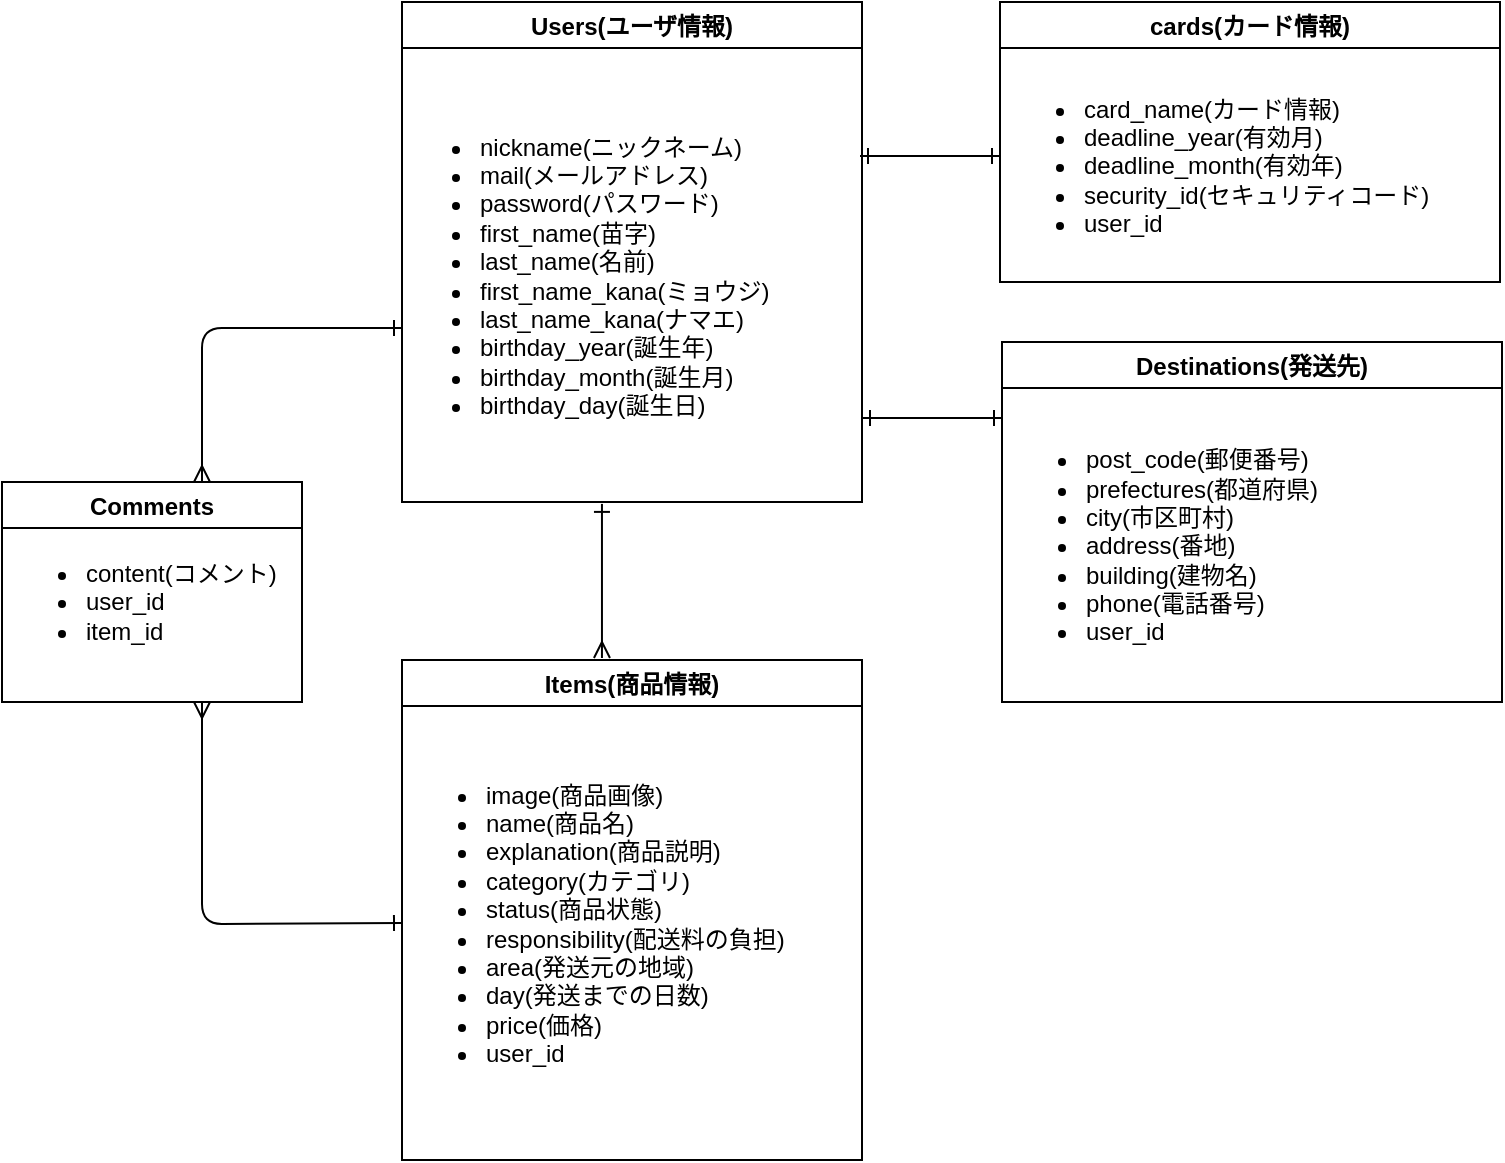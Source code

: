 <mxfile>
    <diagram id="E5t5CjChrqxxxnxys5UA" name="ページ1">
        <mxGraphModel dx="863" dy="385" grid="1" gridSize="10" guides="1" tooltips="1" connect="1" arrows="1" fold="1" page="1" pageScale="1" pageWidth="827" pageHeight="1169" math="0" shadow="0">
            <root>
                <mxCell id="0"/>
                <mxCell id="1" parent="0"/>
                <mxCell id="10" value="Users(ユーザ情報)" style="swimlane;" parent="1" vertex="1">
                    <mxGeometry x="220" y="60" width="230" height="250" as="geometry"/>
                </mxCell>
                <mxCell id="14" value="&lt;ul&gt;&lt;li&gt;nickname(ニックネーム)&lt;/li&gt;&lt;li&gt;mail(メールアドレス)&lt;/li&gt;&lt;li&gt;password(パスワード)&lt;/li&gt;&lt;li&gt;first_name(苗字)&lt;/li&gt;&lt;li&gt;last_name(名前)&lt;/li&gt;&lt;li&gt;first_name_kana(ミョウジ)&lt;/li&gt;&lt;li&gt;last_name_kana(ナマエ)&lt;/li&gt;&lt;li&gt;birthday_year(誕生年)&lt;/li&gt;&lt;li&gt;birthday_month(誕生月)&lt;/li&gt;&lt;li&gt;birthday_day(誕生日)&lt;/li&gt;&lt;/ul&gt;" style="text;strokeColor=none;fillColor=none;html=1;whiteSpace=wrap;verticalAlign=middle;overflow=hidden;" parent="10" vertex="1">
                    <mxGeometry x="-3" y="23" width="230" height="227" as="geometry"/>
                </mxCell>
                <mxCell id="36" style="edgeStyle=none;html=1;entryX=0.426;entryY=1.013;entryDx=0;entryDy=0;endArrow=ERone;endFill=0;startArrow=ERone;startFill=0;entryPerimeter=0;exitX=0;exitY=0;exitDx=0;exitDy=0;" edge="1" parent="10">
                    <mxGeometry relative="1" as="geometry">
                        <mxPoint x="300" y="208" as="sourcePoint"/>
                        <mxPoint x="230" y="208.001" as="targetPoint"/>
                    </mxGeometry>
                </mxCell>
                <mxCell id="15" value="Items(商品情報)" style="swimlane;fillColor=none;" parent="1" vertex="1">
                    <mxGeometry x="220" y="389" width="230" height="250" as="geometry"/>
                </mxCell>
                <mxCell id="16" value="&lt;ul&gt;&lt;li&gt;image(商品画像)&lt;/li&gt;&lt;li&gt;name(商品名)&lt;/li&gt;&lt;li&gt;explanation(商品説明)&lt;br&gt;&lt;/li&gt;&lt;li&gt;category(カテゴリ)&lt;br&gt;&lt;/li&gt;&lt;li&gt;status(商品状態)&lt;/li&gt;&lt;li&gt;responsibility(配送料の負担)&lt;/li&gt;&lt;li&gt;area(発送元の地域)&lt;/li&gt;&lt;li&gt;day(発送までの日数)&lt;/li&gt;&lt;li&gt;price(価格)&lt;/li&gt;&lt;li&gt;user_id&lt;/li&gt;&lt;/ul&gt;" style="text;strokeColor=none;fillColor=none;html=1;whiteSpace=wrap;verticalAlign=middle;overflow=hidden;" parent="15" vertex="1">
                    <mxGeometry y="23" width="230" height="217" as="geometry"/>
                </mxCell>
                <mxCell id="18" value="Comments" style="swimlane;fillColor=none;" parent="1" vertex="1">
                    <mxGeometry x="20" y="300" width="150" height="110" as="geometry"/>
                </mxCell>
                <mxCell id="20" value="&lt;ul&gt;&lt;li&gt;content(コメント)&lt;/li&gt;&lt;li&gt;user_id&lt;/li&gt;&lt;li&gt;item_id&lt;/li&gt;&lt;/ul&gt;" style="text;strokeColor=none;fillColor=none;html=1;whiteSpace=wrap;verticalAlign=middle;overflow=hidden;" parent="18" vertex="1">
                    <mxGeometry y="21.5" width="140" height="77" as="geometry"/>
                </mxCell>
                <mxCell id="21" value="cards(カード情報)" style="swimlane;fillColor=none;" parent="1" vertex="1">
                    <mxGeometry x="519" y="60" width="250" height="140" as="geometry"/>
                </mxCell>
                <mxCell id="22" value="&lt;ul&gt;&lt;li&gt;card_name(カード情報)&lt;/li&gt;&lt;li&gt;deadline_year(有効月)&lt;/li&gt;&lt;li&gt;deadline_month(有効年)&lt;/li&gt;&lt;li&gt;security_id(セキュリティコード)&lt;/li&gt;&lt;li&gt;user_id&lt;/li&gt;&lt;/ul&gt;" style="text;strokeColor=none;fillColor=none;html=1;whiteSpace=wrap;verticalAlign=middle;overflow=hidden;" parent="21" vertex="1">
                    <mxGeometry y="23" width="250" height="117" as="geometry"/>
                </mxCell>
                <mxCell id="23" value="Destinations(発送先)" style="swimlane;fillColor=none;startSize=23;" parent="1" vertex="1">
                    <mxGeometry x="520" y="230" width="250" height="180" as="geometry"/>
                </mxCell>
                <mxCell id="24" value="&lt;ul&gt;&lt;li&gt;post_code(郵便番号)&lt;/li&gt;&lt;li&gt;prefectures(都道府県)&lt;br&gt;&lt;/li&gt;&lt;li&gt;city(市区町村)&lt;/li&gt;&lt;li&gt;address(番地)&lt;/li&gt;&lt;li&gt;building(建物名)&lt;/li&gt;&lt;li&gt;phone(電話番号)&lt;/li&gt;&lt;li&gt;user_id&lt;/li&gt;&lt;/ul&gt;" style="text;strokeColor=none;fillColor=none;html=1;whiteSpace=wrap;verticalAlign=middle;overflow=hidden;" parent="23" vertex="1">
                    <mxGeometry y="23" width="180" height="157" as="geometry"/>
                </mxCell>
                <mxCell id="33" style="edgeStyle=none;html=1;entryX=0.426;entryY=1.013;entryDx=0;entryDy=0;endArrow=ERone;endFill=0;startArrow=ERmany;startFill=0;entryPerimeter=0;exitX=0.426;exitY=0;exitDx=0;exitDy=0;exitPerimeter=0;" edge="1" parent="1">
                    <mxGeometry relative="1" as="geometry">
                        <mxPoint x="319.98" y="388" as="sourcePoint"/>
                        <mxPoint x="319.98" y="310.951" as="targetPoint"/>
                    </mxGeometry>
                </mxCell>
                <mxCell id="34" style="edgeStyle=none;html=1;entryX=0;entryY=0.5;entryDx=0;entryDy=0;endArrow=ERone;endFill=0;startArrow=ERmany;startFill=0;" edge="1" parent="1" target="16">
                    <mxGeometry relative="1" as="geometry">
                        <mxPoint x="120" y="410" as="sourcePoint"/>
                        <mxPoint x="207" y="520.001" as="targetPoint"/>
                        <Array as="points">
                            <mxPoint x="120" y="521"/>
                        </Array>
                    </mxGeometry>
                </mxCell>
                <mxCell id="35" style="edgeStyle=none;html=1;endArrow=ERone;endFill=0;startArrow=ERmany;startFill=0;exitX=0.426;exitY=0;exitDx=0;exitDy=0;exitPerimeter=0;" edge="1" parent="1">
                    <mxGeometry relative="1" as="geometry">
                        <mxPoint x="120.0" y="300" as="sourcePoint"/>
                        <mxPoint x="220" y="223" as="targetPoint"/>
                        <Array as="points">
                            <mxPoint x="120" y="223"/>
                        </Array>
                    </mxGeometry>
                </mxCell>
                <mxCell id="37" style="edgeStyle=none;html=1;entryX=0.426;entryY=1.013;entryDx=0;entryDy=0;endArrow=ERone;endFill=0;startArrow=ERone;startFill=0;entryPerimeter=0;exitX=0;exitY=0;exitDx=0;exitDy=0;" edge="1" parent="1">
                    <mxGeometry relative="1" as="geometry">
                        <mxPoint x="519" y="137" as="sourcePoint"/>
                        <mxPoint x="449" y="137.001" as="targetPoint"/>
                    </mxGeometry>
                </mxCell>
            </root>
        </mxGraphModel>
    </diagram>
</mxfile>